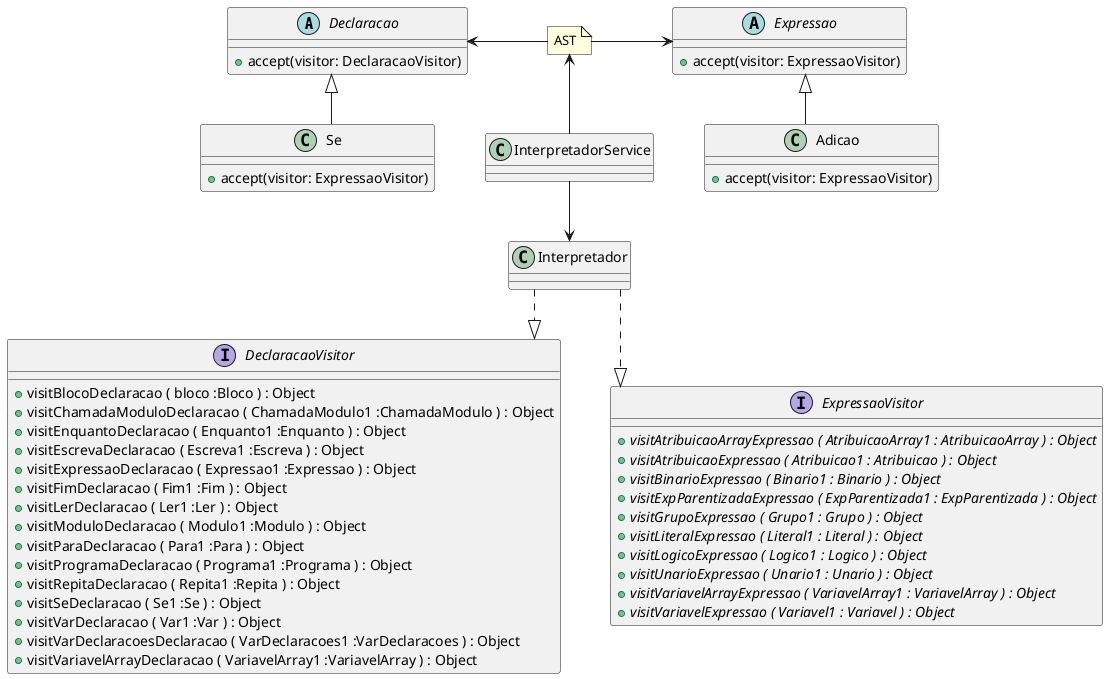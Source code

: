 @startuml

top to bottom direction
skinparam linetype ortho
skinparam ParticipantPadding 10
skinparam BoxPadding 10
skinparam Nodesep 50
skinparam Ranksep 50

abstract class Declaracao{
    {method} +accept(visitor: DeclaracaoVisitor)
}

abstract class Expressao{
    {method} +accept(visitor: ExpressaoVisitor)
}

class Se{
    {method} +accept(visitor: ExpressaoVisitor)
}

class Adicao{
    {method} +accept(visitor: ExpressaoVisitor)
}

interface  DeclaracaoVisitor {
	{method}  +visitBlocoDeclaracao ( bloco :Bloco ) : Object
	{method}  +visitChamadaModuloDeclaracao ( ChamadaModulo1 :ChamadaModulo ) : Object
	{method}  +visitEnquantoDeclaracao ( Enquanto1 :Enquanto ) : Object
	{method}  +visitEscrevaDeclaracao ( Escreva1 :Escreva ) : Object
	{method}  +visitExpressaoDeclaracao ( Expressao1 :Expressao ) : Object
	{method}  +visitFimDeclaracao ( Fim1 :Fim ) : Object
	{method}  +visitLerDeclaracao ( Ler1 :Ler ) : Object
	{method}  +visitModuloDeclaracao ( Modulo1 :Modulo ) : Object
	{method}  +visitParaDeclaracao ( Para1 :Para ) : Object
	{method}  +visitProgramaDeclaracao ( Programa1 :Programa ) : Object
	{method}  +visitRepitaDeclaracao ( Repita1 :Repita ) : Object
	{method}  +visitSeDeclaracao ( Se1 :Se ) : Object
	{method}  +visitVarDeclaracao ( Var1 :Var ) : Object
	{method}  +visitVarDeclaracoesDeclaracao ( VarDeclaracoes1 :VarDeclaracoes ) : Object
	{method}  +visitVariavelArrayDeclaracao ( VariavelArray1 :VariavelArray ) : Object
}

interface  ExpressaoVisitor {
	{method}  {abstract} +visitAtribuicaoArrayExpressao ( AtribuicaoArray1 : AtribuicaoArray ) : Object
	{method}  {abstract} +visitAtribuicaoExpressao ( Atribuicao1 : Atribuicao ) : Object
	{method}  {abstract} +visitBinarioExpressao ( Binario1 : Binario ) : Object
	{method}  {abstract} +visitExpParentizadaExpressao ( ExpParentizada1 : ExpParentizada ) : Object
	{method}  {abstract} +visitGrupoExpressao ( Grupo1 : Grupo ) : Object
	{method}  {abstract} +visitLiteralExpressao ( Literal1 : Literal ) : Object
	{method}  {abstract} +visitLogicoExpressao ( Logico1 : Logico ) : Object
	{method}  {abstract} +visitUnarioExpressao ( Unario1 : Unario ) : Object
	{method}  {abstract} +visitVariavelArrayExpressao ( VariavelArray1 : VariavelArray ) : Object
	{method}  {abstract} +visitVariavelExpressao ( Variavel1 : Variavel ) : Object
}

class Interpretador {

}

class InterpretadorService {

}

note "AST" as ast

Se -up-|> Declaracao
Adicao -up-|> Expressao

Interpretador .down.|> ExpressaoVisitor
Interpretador .down.|> DeclaracaoVisitor

InterpretadorService -down-> Interpretador
InterpretadorService -up-> ast

ast -right-> Expressao
ast -left-> Declaracao

@enduml